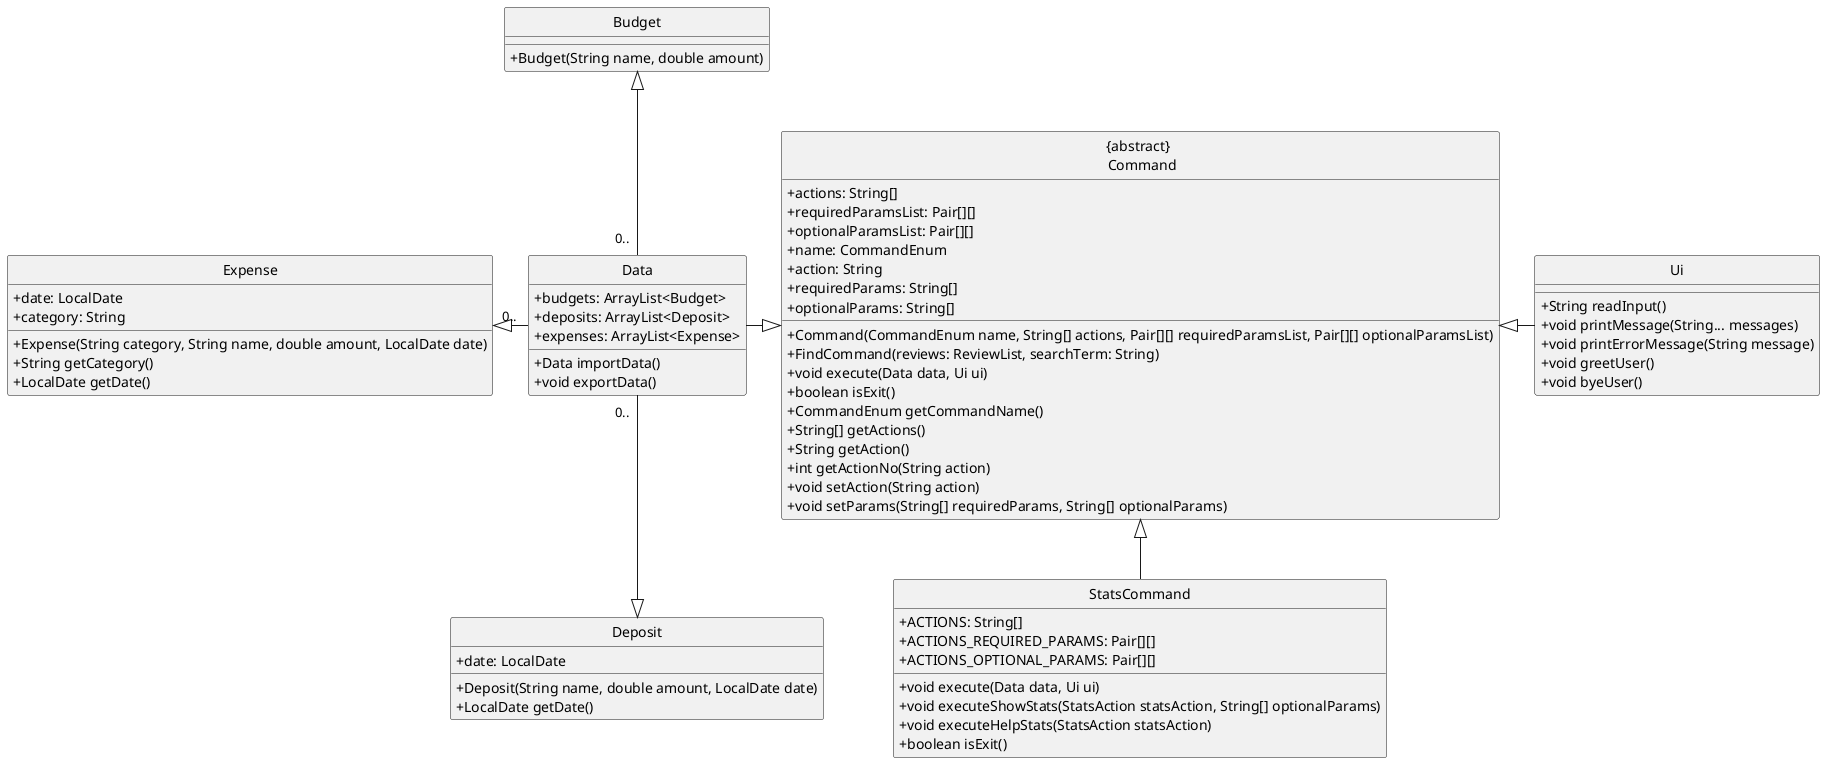 @startuml

hide circle
skinparam classAttributeIconSize 0

class "{abstract} \n Command"  {
         +actions: String[]
         +requiredParamsList: Pair[][]
         +optionalParamsList: Pair[][]
         +name: CommandEnum
         +action: String
         +requiredParams: String[]
         +optionalParams: String[]

         +Command(CommandEnum name, String[] actions, Pair[][] requiredParamsList, Pair[][] optionalParamsList)
         +FindCommand(reviews: ReviewList, searchTerm: String)
         +void execute(Data data, Ui ui)
         +boolean isExit()
         +CommandEnum getCommandName()
            +String[] getActions()
            +String getAction()
            +int getActionNo(String action)
            +void setAction(String action)
            +void setParams(String[] requiredParams, String[] optionalParams)

}
class Ui {
+ String readInput()
+ void printMessage(String... messages)
+ void printErrorMessage(String message)
+ void greetUser()
+ void byeUser()
}

class Budget {
    +Budget(String name, double amount)
}

class Expense {
    +date: LocalDate
    +category: String
    +Expense(String category, String name, double amount, LocalDate date)
    +String getCategory()
    +LocalDate getDate()
}

class Deposit {
    +date: LocalDate
    +Deposit(String name, double amount, LocalDate date)
    +LocalDate getDate()
}

class Data {
+ budgets: ArrayList<Budget>
+ deposits: ArrayList<Deposit>
+ expenses: ArrayList<Expense>
+ Data importData()
+ void exportData()

}

class StatsCommand {
+ ACTIONS: String[]
+ ACTIONS_REQUIRED_PARAMS: Pair[][]
+ ACTIONS_OPTIONAL_PARAMS: Pair[][]

+ void execute(Data data, Ui ui)
+ void executeShowStats(StatsAction statsAction, String[] optionalParams)
+ void executeHelpStats(StatsAction statsAction)
+ boolean isExit()

}

"Budget" <|-down-"\n0..  " Data
"Expense" <|-right "0.. "Data
"{abstract} \n Command" <|-right- Ui
"Deposit" <|-up-"0..  " Data
"{abstract} \n Command" <|-left- Data
"{abstract} \n Command" <|-down- StatsCommand

@enduml

